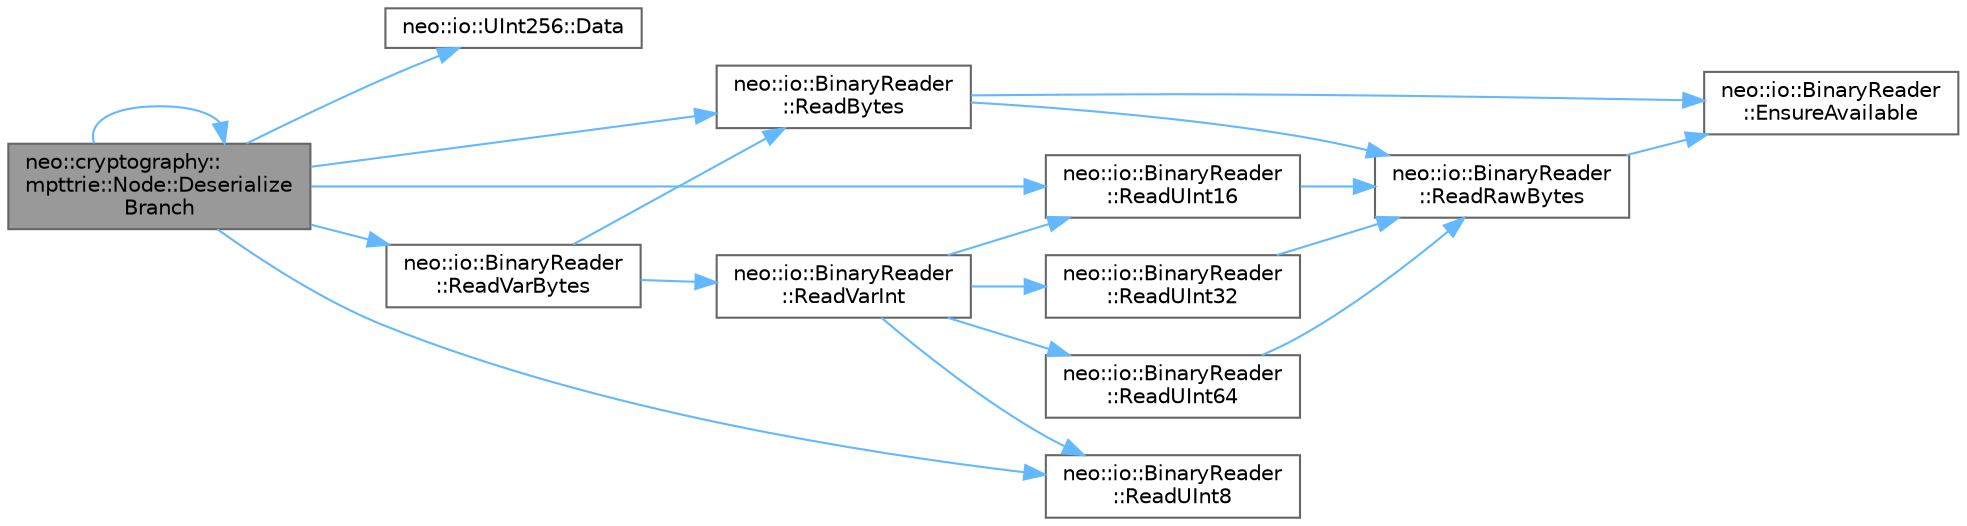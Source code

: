 digraph "neo::cryptography::mpttrie::Node::DeserializeBranch"
{
 // LATEX_PDF_SIZE
  bgcolor="transparent";
  edge [fontname=Helvetica,fontsize=10,labelfontname=Helvetica,labelfontsize=10];
  node [fontname=Helvetica,fontsize=10,shape=box,height=0.2,width=0.4];
  rankdir="LR";
  Node1 [id="Node000001",label="neo::cryptography::\lmpttrie::Node::Deserialize\lBranch",height=0.2,width=0.4,color="gray40", fillcolor="grey60", style="filled", fontcolor="black",tooltip="Deserializes branch node data."];
  Node1 -> Node2 [id="edge1_Node000001_Node000002",color="steelblue1",style="solid",tooltip=" "];
  Node2 [id="Node000002",label="neo::io::UInt256::Data",height=0.2,width=0.4,color="grey40", fillcolor="white", style="filled",URL="$classneo_1_1io_1_1_u_int256.html#a2882356c1c3af5d8281ff406155890fd",tooltip="Gets a pointer to the data."];
  Node1 -> Node1 [id="edge2_Node000001_Node000001",color="steelblue1",style="solid",tooltip=" "];
  Node1 -> Node3 [id="edge3_Node000001_Node000003",color="steelblue1",style="solid",tooltip=" "];
  Node3 [id="Node000003",label="neo::io::BinaryReader\l::ReadBytes",height=0.2,width=0.4,color="grey40", fillcolor="white", style="filled",URL="$classneo_1_1io_1_1_binary_reader.html#aaa4a5f7dcf558723668d35b0b31f93f1",tooltip="Reads a byte array from the stream."];
  Node3 -> Node4 [id="edge4_Node000003_Node000004",color="steelblue1",style="solid",tooltip=" "];
  Node4 [id="Node000004",label="neo::io::BinaryReader\l::EnsureAvailable",height=0.2,width=0.4,color="grey40", fillcolor="white", style="filled",URL="$classneo_1_1io_1_1_binary_reader.html#a2bfd19e979fbdb9b340cc8dd78a9ca72",tooltip="Checks if enough bytes are available to read."];
  Node3 -> Node5 [id="edge5_Node000003_Node000005",color="steelblue1",style="solid",tooltip=" "];
  Node5 [id="Node000005",label="neo::io::BinaryReader\l::ReadRawBytes",height=0.2,width=0.4,color="grey40", fillcolor="white", style="filled",URL="$classneo_1_1io_1_1_binary_reader.html#a890faf334a0500b4474a6b2f91e63e51",tooltip="Helper method to read raw bytes from either stream or memory."];
  Node5 -> Node4 [id="edge6_Node000005_Node000004",color="steelblue1",style="solid",tooltip=" "];
  Node1 -> Node6 [id="edge7_Node000001_Node000006",color="steelblue1",style="solid",tooltip=" "];
  Node6 [id="Node000006",label="neo::io::BinaryReader\l::ReadUInt16",height=0.2,width=0.4,color="grey40", fillcolor="white", style="filled",URL="$classneo_1_1io_1_1_binary_reader.html#a52c58b790f36327c1c7a11d0f3cfb5c2",tooltip="Reads a 16-bit unsigned integer from the stream."];
  Node6 -> Node5 [id="edge8_Node000006_Node000005",color="steelblue1",style="solid",tooltip=" "];
  Node1 -> Node7 [id="edge9_Node000001_Node000007",color="steelblue1",style="solid",tooltip=" "];
  Node7 [id="Node000007",label="neo::io::BinaryReader\l::ReadUInt8",height=0.2,width=0.4,color="grey40", fillcolor="white", style="filled",URL="$classneo_1_1io_1_1_binary_reader.html#a3b93ff9ad86d70fb5091267936092a59",tooltip="Reads an 8-bit unsigned integer from the stream."];
  Node1 -> Node8 [id="edge10_Node000001_Node000008",color="steelblue1",style="solid",tooltip=" "];
  Node8 [id="Node000008",label="neo::io::BinaryReader\l::ReadVarBytes",height=0.2,width=0.4,color="grey40", fillcolor="white", style="filled",URL="$classneo_1_1io_1_1_binary_reader.html#a62705ff1d1117525166b6d22c68935d4",tooltip="Reads a variable-length byte array from the stream."];
  Node8 -> Node3 [id="edge11_Node000008_Node000003",color="steelblue1",style="solid",tooltip=" "];
  Node8 -> Node9 [id="edge12_Node000008_Node000009",color="steelblue1",style="solid",tooltip=" "];
  Node9 [id="Node000009",label="neo::io::BinaryReader\l::ReadVarInt",height=0.2,width=0.4,color="grey40", fillcolor="white", style="filled",URL="$classneo_1_1io_1_1_binary_reader.html#af83b01f86939c82755926ff3bac86458",tooltip="Reads a variable-length integer from the stream."];
  Node9 -> Node6 [id="edge13_Node000009_Node000006",color="steelblue1",style="solid",tooltip=" "];
  Node9 -> Node10 [id="edge14_Node000009_Node000010",color="steelblue1",style="solid",tooltip=" "];
  Node10 [id="Node000010",label="neo::io::BinaryReader\l::ReadUInt32",height=0.2,width=0.4,color="grey40", fillcolor="white", style="filled",URL="$classneo_1_1io_1_1_binary_reader.html#adc2c9cfae535b86f63855d77cdb2662b",tooltip="Reads a 32-bit unsigned integer from the stream."];
  Node10 -> Node5 [id="edge15_Node000010_Node000005",color="steelblue1",style="solid",tooltip=" "];
  Node9 -> Node11 [id="edge16_Node000009_Node000011",color="steelblue1",style="solid",tooltip=" "];
  Node11 [id="Node000011",label="neo::io::BinaryReader\l::ReadUInt64",height=0.2,width=0.4,color="grey40", fillcolor="white", style="filled",URL="$classneo_1_1io_1_1_binary_reader.html#add3fc78c751d4893aaf0193e0a357dbd",tooltip="Reads a 64-bit unsigned integer from the stream."];
  Node11 -> Node5 [id="edge17_Node000011_Node000005",color="steelblue1",style="solid",tooltip=" "];
  Node9 -> Node7 [id="edge18_Node000009_Node000007",color="steelblue1",style="solid",tooltip=" "];
}
